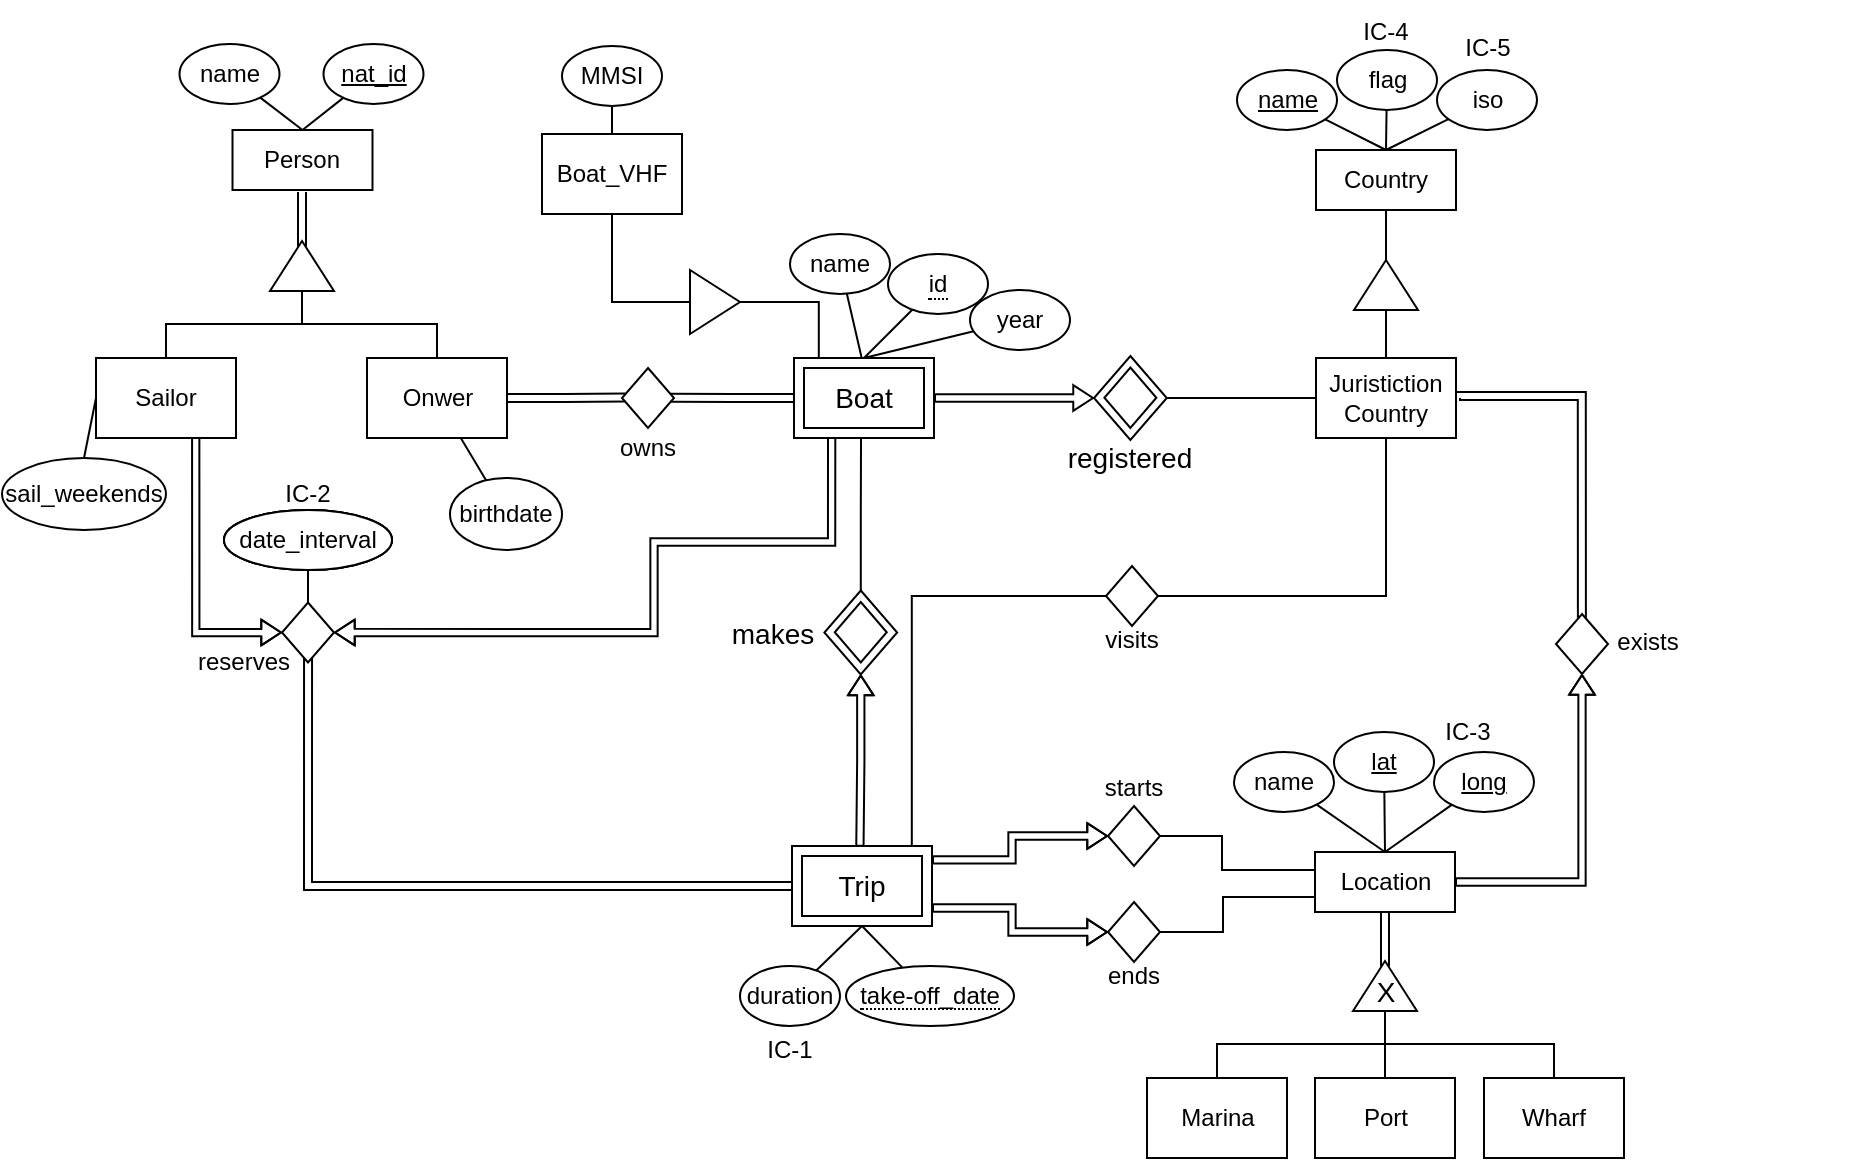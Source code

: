 <mxfile version="15.9.4" type="device"><diagram id="mtO8EmzBldFPsHvV7_26" name="EA-Model"><mxGraphModel dx="1725" dy="529" grid="0" gridSize="4" guides="1" tooltips="1" connect="1" arrows="1" fold="1" page="1" pageScale="1" pageWidth="827" pageHeight="1169" math="0" shadow="0"><root><mxCell id="0"/><mxCell id="1" parent="0"/><mxCell id="zJxWmI2F3YD3vHhMLD6m-106" value="" style="edgeStyle=orthogonalEdgeStyle;rounded=0;orthogonalLoop=1;jettySize=auto;html=1;fontColor=#000000;startArrow=block;startFill=0;endArrow=none;endFill=0;shape=flexArrow;endWidth=14.912;endSize=2.42;width=3.649;startSize=2.956;sourcePerimeterSpacing=0;startWidth=8.221;ignoreEdge=0;shadow=0;sketch=0;sourcePortConstraint=none;targetPortConstraint=none;orthogonal=0;anchorPointDirection=0;entryX=1;entryY=0.5;entryDx=0;entryDy=0;exitX=0.5;exitY=1;exitDx=0;exitDy=0;" parent="1" source="zJxWmI2F3YD3vHhMLD6m-108" target="zJxWmI2F3YD3vHhMLD6m-92" edge="1"><mxGeometry relative="1" as="geometry"><mxPoint x="772" y="486" as="sourcePoint"/><mxPoint x="772.011" y="609.0" as="targetPoint"/><Array as="points"><mxPoint x="772" y="482"/><mxPoint x="772" y="609"/></Array></mxGeometry></mxCell><mxCell id="zJxWmI2F3YD3vHhMLD6m-107" value="" style="group;rounded=1;shadow=0;sketch=0;strokeColor=none;strokeWidth=1;fillColor=none;gradientColor=none;" parent="1" vertex="1" connectable="0"><mxGeometry x="779" y="438" width="130" height="36" as="geometry"/></mxCell><mxCell id="zJxWmI2F3YD3vHhMLD6m-108" value="" style="rhombus;whiteSpace=wrap;html=1;fillColor=default;container=0;rounded=0;shadow=0;sketch=0;strokeColor=default;strokeWidth=1;" parent="zJxWmI2F3YD3vHhMLD6m-107" vertex="1"><mxGeometry x="-20" y="2" width="26" height="30" as="geometry"/></mxCell><mxCell id="zJxWmI2F3YD3vHhMLD6m-109" value="exists" style="text;html=1;strokeColor=none;fillColor=none;align=center;verticalAlign=middle;whiteSpace=wrap;rounded=0;container=0;shadow=0;sketch=0;" parent="zJxWmI2F3YD3vHhMLD6m-107" vertex="1"><mxGeometry x="-7" y="1" width="66" height="30" as="geometry"/></mxCell><mxCell id="zJxWmI2F3YD3vHhMLD6m-112" value="" style="edgeStyle=orthogonalEdgeStyle;rounded=0;orthogonalLoop=1;jettySize=auto;html=1;fontColor=#000000;startArrow=none;startFill=0;endArrow=none;endFill=0;shape=link;startSize=5;shadow=0;sketch=0;sourcePerimeterSpacing=0;entryX=1;entryY=0.5;entryDx=0;entryDy=0;exitX=0.498;exitY=0.063;exitDx=0;exitDy=0;exitPerimeter=0;" parent="1" source="zJxWmI2F3YD3vHhMLD6m-108" target="zJxWmI2F3YD3vHhMLD6m-33" edge="1"><mxGeometry relative="1" as="geometry"><mxPoint x="772" y="438" as="sourcePoint"/><mxPoint x="718" y="366" as="targetPoint"/><Array as="points"><mxPoint x="772" y="331"/></Array></mxGeometry></mxCell><mxCell id="zJxWmI2F3YD3vHhMLD6m-163" value="" style="edgeStyle=orthogonalEdgeStyle;rounded=0;orthogonalLoop=1;jettySize=auto;html=1;fontColor=#000000;startArrow=block;startFill=0;endArrow=none;endFill=0;shape=flexArrow;endWidth=14.912;endSize=2.42;width=3.649;startSize=2.956;sourcePerimeterSpacing=0;startWidth=8.221;ignoreEdge=0;shadow=0;sketch=0;sourcePortConstraint=none;targetPortConstraint=none;orthogonal=0;anchorPointDirection=0;fontSize=14;entryX=1;entryY=0.5;entryDx=0;entryDy=0;exitX=0;exitY=0.5;exitDx=0;exitDy=0;" parent="1" source="zJxWmI2F3YD3vHhMLD6m-165" target="zJxWmI2F3YD3vHhMLD6m-155" edge="1"><mxGeometry relative="1" as="geometry"><mxPoint x="520" y="332" as="sourcePoint"/><mxPoint x="502.021" y="356.0" as="targetPoint"/><Array as="points"/></mxGeometry></mxCell><mxCell id="zJxWmI2F3YD3vHhMLD6m-173" value="" style="edgeStyle=orthogonalEdgeStyle;rounded=0;sketch=0;orthogonalLoop=1;jettySize=auto;html=1;shadow=0;fontSize=14;startArrow=none;startFill=0;endArrow=none;endFill=0;sourcePerimeterSpacing=0;entryX=1;entryY=0.5;entryDx=0;entryDy=0;" parent="1" source="zJxWmI2F3YD3vHhMLD6m-33" target="zJxWmI2F3YD3vHhMLD6m-165" edge="1"><mxGeometry relative="1" as="geometry"/></mxCell><mxCell id="zJxWmI2F3YD3vHhMLD6m-174" value="" style="group;rounded=0;shadow=0;sketch=0;fontSize=14;strokeColor=default;strokeWidth=1;fillColor=none;gradientColor=none;container=0;" parent="1" vertex="1" connectable="0"><mxGeometry x="377" y="556" width="70" height="40" as="geometry"/></mxCell><mxCell id="zJxWmI2F3YD3vHhMLD6m-182" value="" style="edgeStyle=orthogonalEdgeStyle;rounded=0;orthogonalLoop=1;jettySize=auto;html=1;fontColor=#000000;startArrow=block;startFill=0;endArrow=none;endFill=0;shape=flexArrow;endWidth=14.912;endSize=2.42;width=3.649;startSize=2.956;sourcePerimeterSpacing=0;startWidth=8.221;ignoreEdge=0;shadow=0;sketch=0;sourcePortConstraint=none;targetPortConstraint=none;orthogonal=0;anchorPointDirection=0;fontSize=14;exitX=0.5;exitY=1;exitDx=0;exitDy=0;entryX=0.285;entryY=0.009;entryDx=0;entryDy=0;entryPerimeter=0;" parent="1" source="zJxWmI2F3YD3vHhMLD6m-179" edge="1"><mxGeometry relative="1" as="geometry"><mxPoint x="410.771" y="502" as="sourcePoint"/><mxPoint x="410.95" y="556.36" as="targetPoint"/><Array as="points"/></mxGeometry></mxCell><mxCell id="zJxWmI2F3YD3vHhMLD6m-183" value="" style="edgeStyle=orthogonalEdgeStyle;rounded=0;sketch=0;orthogonalLoop=1;jettySize=auto;html=1;shadow=0;fontSize=14;startArrow=none;startFill=0;endArrow=none;endFill=0;sourcePerimeterSpacing=0;entryX=0.293;entryY=0.997;entryDx=0;entryDy=0;entryPerimeter=0;" parent="1" source="zJxWmI2F3YD3vHhMLD6m-179" edge="1"><mxGeometry relative="1" as="geometry"><mxPoint x="411.51" y="351.88" as="targetPoint"/></mxGeometry></mxCell><mxCell id="xn7g9iZV4RgTC4gJWkwB-10" value="" style="edgeStyle=orthogonalEdgeStyle;rounded=0;orthogonalLoop=1;jettySize=auto;html=1;fontColor=#000000;startArrow=block;startFill=0;endArrow=none;endFill=0;shape=flexArrow;endWidth=14.912;endSize=2.42;width=3.649;startSize=2.956;sourcePerimeterSpacing=0;startWidth=8.221;ignoreEdge=0;shadow=0;sketch=0;sourcePortConstraint=none;targetPortConstraint=none;orthogonal=0;anchorPointDirection=0;entryX=1;entryY=0.198;entryDx=0;entryDy=0;entryPerimeter=0;exitX=0;exitY=0.5;exitDx=0;exitDy=0;" parent="1" source="xn7g9iZV4RgTC4gJWkwB-2" edge="1"><mxGeometry relative="1" as="geometry"><mxPoint x="526" y="551" as="sourcePoint"/><mxPoint x="447" y="562.92" as="targetPoint"/><Array as="points"><mxPoint x="487" y="551"/><mxPoint x="487" y="563"/></Array></mxGeometry></mxCell><mxCell id="xn7g9iZV4RgTC4gJWkwB-18" value="" style="edgeStyle=orthogonalEdgeStyle;rounded=0;orthogonalLoop=1;jettySize=auto;html=1;fontColor=#000000;startArrow=none;startFill=0;endArrow=none;endFill=0;entryX=1;entryY=0.5;entryDx=0;entryDy=0;" parent="1" target="xn7g9iZV4RgTC4gJWkwB-2" edge="1"><mxGeometry relative="1" as="geometry"><mxPoint x="636" y="568" as="sourcePoint"/><mxPoint x="592.26" y="558" as="targetPoint"/><Array as="points"><mxPoint x="639" y="568"/><mxPoint x="592" y="568"/><mxPoint x="592" y="551"/></Array></mxGeometry></mxCell><mxCell id="xn7g9iZV4RgTC4gJWkwB-19" value="" style="edgeStyle=orthogonalEdgeStyle;rounded=0;orthogonalLoop=1;jettySize=auto;html=1;fontColor=#000000;startArrow=none;startFill=0;endArrow=none;endFill=0;entryX=1;entryY=0.5;entryDx=0;entryDy=0;exitX=0;exitY=0.75;exitDx=0;exitDy=0;" parent="1" source="zJxWmI2F3YD3vHhMLD6m-92" target="xn7g9iZV4RgTC4gJWkwB-7" edge="1"><mxGeometry relative="1" as="geometry"><mxPoint x="634" y="582" as="sourcePoint"/><mxPoint x="598.26" y="600" as="targetPoint"/><Array as="points"><mxPoint x="592.5" y="582"/><mxPoint x="592.5" y="599"/></Array></mxGeometry></mxCell><mxCell id="xn7g9iZV4RgTC4gJWkwB-26" value="" style="edgeStyle=none;rounded=0;orthogonalLoop=1;jettySize=auto;html=1;endArrow=none;endFill=0;entryX=0.5;entryY=1;entryDx=0;entryDy=0;" parent="1" source="xn7g9iZV4RgTC4gJWkwB-23" target="zJxWmI2F3YD3vHhMLD6m-175" edge="1"><mxGeometry relative="1" as="geometry"/></mxCell><mxCell id="xn7g9iZV4RgTC4gJWkwB-23" value="&lt;div style=&quot;border-bottom: 1px dotted black ; line-height: 1&quot;&gt;take-off_date&lt;/div&gt;" style="ellipse;whiteSpace=wrap;html=1;container=0;" parent="1" vertex="1"><mxGeometry x="404" y="616" width="84" height="30" as="geometry"/></mxCell><mxCell id="xn7g9iZV4RgTC4gJWkwB-25" value="" style="rounded=0;orthogonalLoop=1;jettySize=auto;html=1;endArrow=none;endFill=0;entryX=0.5;entryY=1;entryDx=0;entryDy=0;" parent="1" source="xn7g9iZV4RgTC4gJWkwB-24" target="zJxWmI2F3YD3vHhMLD6m-175" edge="1"><mxGeometry relative="1" as="geometry"/></mxCell><mxCell id="xn7g9iZV4RgTC4gJWkwB-24" value="duration" style="ellipse;whiteSpace=wrap;html=1;container=0;" parent="1" vertex="1"><mxGeometry x="351" y="616" width="50" height="30" as="geometry"/></mxCell><mxCell id="zJxWmI2F3YD3vHhMLD6m-181" value="makes" style="text;html=1;strokeColor=none;fillColor=none;align=center;verticalAlign=middle;whiteSpace=wrap;rounded=0;container=0;shadow=0;sketch=0;fontSize=14;" parent="1" vertex="1"><mxGeometry x="344.19" y="435.25" width="46.81" height="30" as="geometry"/></mxCell><mxCell id="xn7g9iZV4RgTC4gJWkwB-32" value="" style="edgeStyle=orthogonalEdgeStyle;rounded=0;orthogonalLoop=1;jettySize=auto;html=1;fontColor=#000000;startArrow=none;startFill=0;endArrow=none;endFill=0;exitX=0.713;exitY=-0.01;exitDx=0;exitDy=0;exitPerimeter=0;entryX=0;entryY=0.5;entryDx=0;entryDy=0;" parent="1" target="xn7g9iZV4RgTC4gJWkwB-29" edge="1"><mxGeometry relative="1" as="geometry"><mxPoint x="436.91" y="555.6" as="sourcePoint"/><mxPoint x="524" y="431" as="targetPoint"/><Array as="points"><mxPoint x="437" y="431"/></Array></mxGeometry></mxCell><mxCell id="xn7g9iZV4RgTC4gJWkwB-33" value="" style="edgeStyle=orthogonalEdgeStyle;rounded=0;orthogonalLoop=1;jettySize=auto;html=1;fontColor=#000000;startArrow=none;startFill=0;endArrow=none;endFill=0;entryX=0.5;entryY=1;entryDx=0;entryDy=0;exitX=1;exitY=0.5;exitDx=0;exitDy=0;" parent="1" source="xn7g9iZV4RgTC4gJWkwB-29" target="zJxWmI2F3YD3vHhMLD6m-33" edge="1"><mxGeometry relative="1" as="geometry"><mxPoint x="674" y="428" as="sourcePoint"/><mxPoint x="676.26" y="358.1" as="targetPoint"/><Array as="points"><mxPoint x="674" y="431"/></Array></mxGeometry></mxCell><mxCell id="xn7g9iZV4RgTC4gJWkwB-41" value="" style="edgeStyle=orthogonalEdgeStyle;rounded=0;orthogonalLoop=1;jettySize=auto;html=1;fontColor=#000000;startArrow=none;startFill=0;endArrow=none;endFill=0;shape=link;startSize=5;exitX=1;exitY=0.5;exitDx=0;exitDy=0;entryX=0.064;entryY=0.492;entryDx=0;entryDy=0;entryPerimeter=0;" parent="1" source="zJxWmI2F3YD3vHhMLD6m-144" target="xn7g9iZV4RgTC4gJWkwB-39" edge="1"><mxGeometry relative="1" as="geometry"><mxPoint x="320.044" y="389.9" as="sourcePoint"/><mxPoint x="284" y="332" as="targetPoint"/><Array as="points"/></mxGeometry></mxCell><mxCell id="xn7g9iZV4RgTC4gJWkwB-42" value="" style="edgeStyle=orthogonalEdgeStyle;rounded=0;orthogonalLoop=1;jettySize=auto;html=1;fontColor=#000000;startArrow=none;startFill=0;endArrow=none;endFill=0;shape=link;startSize=5;exitX=0;exitY=0.5;exitDx=0;exitDy=0;entryX=0.93;entryY=0.494;entryDx=0;entryDy=0;entryPerimeter=0;" parent="1" source="zJxWmI2F3YD3vHhMLD6m-155" target="xn7g9iZV4RgTC4gJWkwB-39" edge="1"><mxGeometry relative="1" as="geometry"><mxPoint x="372" y="332" as="sourcePoint"/><mxPoint x="324" y="332" as="targetPoint"/><Array as="points"/></mxGeometry></mxCell><mxCell id="zJxWmI2F3YD3vHhMLD6m-135" value="&lt;u&gt;nat_id&lt;/u&gt;" style="ellipse;whiteSpace=wrap;html=1;container=0;" parent="1" vertex="1"><mxGeometry x="142.75" y="155" width="50" height="30" as="geometry"/></mxCell><mxCell id="zJxWmI2F3YD3vHhMLD6m-137" value="Person" style="rounded=0;whiteSpace=wrap;html=1;container=0;" parent="1" vertex="1"><mxGeometry x="97.25" y="198" width="70" height="30" as="geometry"/></mxCell><mxCell id="zJxWmI2F3YD3vHhMLD6m-138" style="edgeStyle=none;rounded=0;orthogonalLoop=1;jettySize=auto;html=1;entryX=0.5;entryY=0;entryDx=0;entryDy=0;endArrow=none;endFill=0;" parent="1" source="zJxWmI2F3YD3vHhMLD6m-135" target="zJxWmI2F3YD3vHhMLD6m-137" edge="1"><mxGeometry relative="1" as="geometry"/></mxCell><mxCell id="zJxWmI2F3YD3vHhMLD6m-140" style="rounded=0;orthogonalLoop=1;jettySize=auto;html=1;endArrow=none;endFill=0;entryX=0.5;entryY=0;entryDx=0;entryDy=0;" parent="1" source="zJxWmI2F3YD3vHhMLD6m-141" target="zJxWmI2F3YD3vHhMLD6m-137" edge="1"><mxGeometry relative="1" as="geometry"/></mxCell><mxCell id="zJxWmI2F3YD3vHhMLD6m-141" value="name" style="ellipse;whiteSpace=wrap;html=1;container=0;" parent="1" vertex="1"><mxGeometry x="70.75" y="155" width="50" height="30" as="geometry"/></mxCell><mxCell id="zJxWmI2F3YD3vHhMLD6m-142" value="Sailor" style="rounded=0;whiteSpace=wrap;html=1;fontColor=#000000;fillColor=default;strokeWidth=1;shadow=0;sketch=0;container=0;" parent="1" vertex="1"><mxGeometry x="29" y="312" width="70" height="40" as="geometry"/></mxCell><mxCell id="zJxWmI2F3YD3vHhMLD6m-144" value="Onwer" style="rounded=0;whiteSpace=wrap;html=1;fontColor=#000000;fillColor=default;strokeWidth=1;shadow=0;sketch=0;container=0;" parent="1" vertex="1"><mxGeometry x="164.5" y="312" width="70" height="40" as="geometry"/></mxCell><mxCell id="zJxWmI2F3YD3vHhMLD6m-148" style="edgeStyle=orthogonalEdgeStyle;rounded=0;orthogonalLoop=1;jettySize=auto;html=1;exitX=0.888;exitY=0.5;exitDx=0;exitDy=0;entryX=0.5;entryY=1;entryDx=0;entryDy=0;fontColor=#000000;startArrow=none;startFill=0;endArrow=none;endFill=0;shape=link;exitPerimeter=0;" parent="1" source="zJxWmI2F3YD3vHhMLD6m-146" edge="1"><mxGeometry relative="1" as="geometry"><mxPoint x="-443" y="-206.5" as="sourcePoint"/><mxPoint x="132" y="229" as="targetPoint"/></mxGeometry></mxCell><mxCell id="zJxWmI2F3YD3vHhMLD6m-149" style="edgeStyle=orthogonalEdgeStyle;rounded=0;sketch=0;orthogonalLoop=1;jettySize=auto;html=1;shadow=0;startArrow=none;startFill=0;endArrow=none;endFill=0;sourcePerimeterSpacing=0;entryX=0;entryY=0.5;entryDx=0;entryDy=0;exitX=0.5;exitY=0;exitDx=0;exitDy=0;" parent="1" source="zJxWmI2F3YD3vHhMLD6m-142" target="zJxWmI2F3YD3vHhMLD6m-146" edge="1"><mxGeometry relative="1" as="geometry"><mxPoint x="-446" y="-215" as="targetPoint"/><Array as="points"><mxPoint x="64" y="295"/><mxPoint x="132" y="295"/></Array></mxGeometry></mxCell><mxCell id="zJxWmI2F3YD3vHhMLD6m-151" style="edgeStyle=orthogonalEdgeStyle;rounded=0;sketch=0;orthogonalLoop=1;jettySize=auto;html=1;entryX=0;entryY=0.5;entryDx=0;entryDy=0;shadow=0;startArrow=none;startFill=0;endArrow=none;endFill=0;sourcePerimeterSpacing=0;exitX=0.5;exitY=0;exitDx=0;exitDy=0;" parent="1" source="zJxWmI2F3YD3vHhMLD6m-144" target="zJxWmI2F3YD3vHhMLD6m-146" edge="1"><mxGeometry relative="1" as="geometry"><Array as="points"><mxPoint x="200" y="295"/><mxPoint x="132" y="295"/></Array></mxGeometry></mxCell><mxCell id="xn7g9iZV4RgTC4gJWkwB-51" value="" style="edgeStyle=orthogonalEdgeStyle;rounded=0;orthogonalLoop=1;jettySize=auto;html=1;fontColor=#000000;startArrow=block;startFill=0;endArrow=none;endFill=0;shape=flexArrow;endWidth=14.912;endSize=2.42;width=3.649;startSize=2.956;sourcePerimeterSpacing=0;startWidth=8.221;ignoreEdge=0;shadow=0;sketch=0;sourcePortConstraint=none;targetPortConstraint=none;orthogonal=0;anchorPointDirection=0;bendable=1;exitX=0;exitY=0.5;exitDx=0;exitDy=0;entryX=0.498;entryY=0.986;entryDx=0;entryDy=0;entryPerimeter=0;" parent="1" source="xn7g9iZV4RgTC4gJWkwB-45" edge="1"><mxGeometry relative="1" as="geometry"><mxPoint x="137" y="449.25" as="sourcePoint"/><mxPoint x="78.86" y="351.44" as="targetPoint"/><Array as="points"><mxPoint x="79" y="449"/></Array></mxGeometry></mxCell><mxCell id="T82zshx75YJD7q8zzaBY-1" value="" style="edgeStyle=orthogonalEdgeStyle;rounded=0;orthogonalLoop=1;jettySize=auto;html=1;fontColor=#000000;startArrow=block;startFill=0;endArrow=none;endFill=0;shape=flexArrow;endWidth=14.912;endSize=2.42;width=3.649;startSize=2.956;sourcePerimeterSpacing=0;startWidth=8.221;ignoreEdge=0;shadow=0;sketch=0;sourcePortConstraint=none;targetPortConstraint=none;orthogonal=0;anchorPointDirection=0;exitX=1;exitY=0.5;exitDx=0;exitDy=0;entryX=0.269;entryY=0.986;entryDx=0;entryDy=0;entryPerimeter=0;" parent="1" source="xn7g9iZV4RgTC4gJWkwB-45" target="zJxWmI2F3YD3vHhMLD6m-155" edge="1"><mxGeometry relative="1" as="geometry"><mxPoint x="164" y="448" as="sourcePoint"/><mxPoint x="396" y="360" as="targetPoint"/><Array as="points"><mxPoint x="308" y="449"/><mxPoint x="308" y="404"/><mxPoint x="396" y="404"/></Array></mxGeometry></mxCell><mxCell id="xn7g9iZV4RgTC4gJWkwB-46" value="reserves" style="text;html=1;strokeColor=none;fillColor=none;align=center;verticalAlign=middle;whiteSpace=wrap;rounded=0;container=0;" parent="1" vertex="1"><mxGeometry x="50" y="449" width="106" height="30" as="geometry"/></mxCell><mxCell id="xn7g9iZV4RgTC4gJWkwB-45" value="" style="rhombus;whiteSpace=wrap;html=1;fillColor=none;container=0;rounded=0;" parent="1" vertex="1"><mxGeometry x="122" y="434.25" width="26" height="30" as="geometry"/></mxCell><mxCell id="T82zshx75YJD7q8zzaBY-2" value="" style="edgeStyle=orthogonalEdgeStyle;rounded=0;orthogonalLoop=1;jettySize=auto;html=1;fontColor=#000000;startArrow=none;startFill=0;endArrow=none;endFill=0;shape=link;startSize=5;entryX=0.501;entryY=0.927;entryDx=0;entryDy=0;entryPerimeter=0;exitX=0;exitY=0.5;exitDx=0;exitDy=0;" parent="1" source="zJxWmI2F3YD3vHhMLD6m-175" target="xn7g9iZV4RgTC4gJWkwB-45" edge="1"><mxGeometry relative="1" as="geometry"><mxPoint x="135" y="584" as="sourcePoint"/><mxPoint x="135.114" y="504" as="targetPoint"/><Array as="points"/></mxGeometry></mxCell><mxCell id="T82zshx75YJD7q8zzaBY-3" value="date_interval" style="ellipse;whiteSpace=wrap;html=1;container=0;" parent="1" vertex="1"><mxGeometry x="93" y="388" width="84" height="30" as="geometry"/></mxCell><mxCell id="T82zshx75YJD7q8zzaBY-5" value="" style="edgeStyle=orthogonalEdgeStyle;rounded=0;orthogonalLoop=1;jettySize=auto;html=1;fontColor=#000000;startArrow=none;startFill=0;endArrow=none;endFill=0;exitX=0.5;exitY=0;exitDx=0;exitDy=0;entryX=0.5;entryY=1;entryDx=0;entryDy=0;" parent="1" source="xn7g9iZV4RgTC4gJWkwB-45" target="T82zshx75YJD7q8zzaBY-3" edge="1"><mxGeometry relative="1" as="geometry"><mxPoint x="168.0" y="477.9" as="sourcePoint"/><mxPoint x="135" y="420" as="targetPoint"/><Array as="points"/></mxGeometry></mxCell><mxCell id="T82zshx75YJD7q8zzaBY-6" value="IC-2" style="text;html=1;strokeColor=none;fillColor=none;align=center;verticalAlign=middle;whiteSpace=wrap;rounded=0;fontColor=#000000;container=0;" parent="1" vertex="1"><mxGeometry x="112" y="365" width="46" height="30" as="geometry"/></mxCell><mxCell id="T82zshx75YJD7q8zzaBY-7" value="IC-1" style="text;html=1;strokeColor=none;fillColor=none;align=center;verticalAlign=middle;whiteSpace=wrap;rounded=0;fontColor=#000000;container=0;" parent="1" vertex="1"><mxGeometry x="353" y="643" width="46" height="30" as="geometry"/></mxCell><mxCell id="vhLkZkpWc89XIoJ8tT74-11" value="" style="triangle;whiteSpace=wrap;html=1;rotation=0;direction=east;container=0;" parent="1" vertex="1"><mxGeometry x="326" y="268" width="25" height="32" as="geometry"/></mxCell><mxCell id="vhLkZkpWc89XIoJ8tT74-14" value="" style="edgeStyle=orthogonalEdgeStyle;rounded=0;orthogonalLoop=1;jettySize=auto;html=1;endArrow=none;endFill=0;entryX=0;entryY=0.5;entryDx=0;entryDy=0;" parent="1" source="vhLkZkpWc89XIoJ8tT74-1" target="vhLkZkpWc89XIoJ8tT74-11" edge="1"><mxGeometry relative="1" as="geometry"><mxPoint x="308" y="260" as="targetPoint"/><Array as="points"><mxPoint x="287" y="284"/></Array></mxGeometry></mxCell><mxCell id="vhLkZkpWc89XIoJ8tT74-16" style="edgeStyle=none;rounded=0;orthogonalLoop=1;jettySize=auto;html=1;entryX=0.5;entryY=0;entryDx=0;entryDy=0;endArrow=none;endFill=0;" parent="1" source="vhLkZkpWc89XIoJ8tT74-5" target="zJxWmI2F3YD3vHhMLD6m-155" edge="1"><mxGeometry relative="1" as="geometry"/></mxCell><mxCell id="vhLkZkpWc89XIoJ8tT74-5" value="year" style="ellipse;whiteSpace=wrap;html=1;container=0;" parent="1" vertex="1"><mxGeometry x="466" y="278" width="50" height="30" as="geometry"/></mxCell><mxCell id="vhLkZkpWc89XIoJ8tT74-17" style="edgeStyle=none;rounded=0;orthogonalLoop=1;jettySize=auto;html=1;entryX=0.5;entryY=0;entryDx=0;entryDy=0;endArrow=none;endFill=0;" parent="1" source="vhLkZkpWc89XIoJ8tT74-6" target="zJxWmI2F3YD3vHhMLD6m-155" edge="1"><mxGeometry relative="1" as="geometry"/></mxCell><mxCell id="vhLkZkpWc89XIoJ8tT74-6" value="&lt;div style=&quot;border-bottom: 1px dotted black&quot;&gt;id&lt;/div&gt;" style="ellipse;whiteSpace=wrap;html=1;container=0;" parent="1" vertex="1"><mxGeometry x="425" y="260" width="50" height="30" as="geometry"/></mxCell><mxCell id="vhLkZkpWc89XIoJ8tT74-15" style="rounded=0;orthogonalLoop=1;jettySize=auto;html=1;entryX=0.5;entryY=0;entryDx=0;entryDy=0;endArrow=none;endFill=0;" parent="1" source="vhLkZkpWc89XIoJ8tT74-10" target="zJxWmI2F3YD3vHhMLD6m-156" edge="1"><mxGeometry relative="1" as="geometry"/></mxCell><mxCell id="vhLkZkpWc89XIoJ8tT74-10" value="name" style="ellipse;whiteSpace=wrap;html=1;container=0;" parent="1" vertex="1"><mxGeometry x="376" y="250" width="50" height="30" as="geometry"/></mxCell><mxCell id="zJxWmI2F3YD3vHhMLD6m-154" value="" style="group;rounded=0;shadow=0;sketch=0;fontSize=14;strokeColor=default;strokeWidth=1;fillColor=default;gradientColor=none;container=0;" parent="1" vertex="1" connectable="0"><mxGeometry x="378" y="312" width="70" height="40" as="geometry"/></mxCell><mxCell id="vhLkZkpWc89XIoJ8tT74-13" style="edgeStyle=orthogonalEdgeStyle;rounded=0;orthogonalLoop=1;jettySize=auto;html=1;entryX=0.52;entryY=0;entryDx=0;entryDy=0;entryPerimeter=0;endArrow=none;endFill=0;" parent="1" source="vhLkZkpWc89XIoJ8tT74-11" edge="1"><mxGeometry relative="1" as="geometry"><mxPoint x="390.4" y="312" as="targetPoint"/><Array as="points"><mxPoint x="390" y="284"/></Array></mxGeometry></mxCell><mxCell id="_oi1t7SyCfemKxTEH7Dt-3" style="rounded=0;orthogonalLoop=1;jettySize=auto;html=1;exitX=0.5;exitY=0;exitDx=0;exitDy=0;endArrow=none;endFill=0;entryX=0;entryY=0.5;entryDx=0;entryDy=0;" edge="1" parent="1" source="_oi1t7SyCfemKxTEH7Dt-1" target="zJxWmI2F3YD3vHhMLD6m-142"><mxGeometry relative="1" as="geometry"><mxPoint x="37" y="353" as="targetPoint"/></mxGeometry></mxCell><mxCell id="_oi1t7SyCfemKxTEH7Dt-1" value="sail_weekends" style="ellipse;whiteSpace=wrap;html=1;container=0;" vertex="1" parent="1"><mxGeometry x="-18" y="362" width="82" height="36" as="geometry"/></mxCell><mxCell id="_oi1t7SyCfemKxTEH7Dt-10" value="" style="edgeStyle=none;rounded=0;orthogonalLoop=1;jettySize=auto;html=1;endArrow=none;endFill=0;" edge="1" parent="1" source="_oi1t7SyCfemKxTEH7Dt-4" target="zJxWmI2F3YD3vHhMLD6m-144"><mxGeometry relative="1" as="geometry"/></mxCell><mxCell id="_oi1t7SyCfemKxTEH7Dt-4" value="birthdate" style="ellipse;whiteSpace=wrap;html=1;container=0;" vertex="1" parent="1"><mxGeometry x="206" y="372" width="56" height="36" as="geometry"/></mxCell><mxCell id="_oi1t7SyCfemKxTEH7Dt-5" value="date_interval" style="ellipse;whiteSpace=wrap;html=1;container=0;" vertex="1" parent="1"><mxGeometry x="93" y="388" width="84" height="30" as="geometry"/></mxCell><mxCell id="_oi1t7SyCfemKxTEH7Dt-7" value="date_interval" style="ellipse;whiteSpace=wrap;html=1;container=0;" vertex="1" parent="1"><mxGeometry x="93" y="388" width="84" height="30" as="geometry"/></mxCell><mxCell id="T82zshx75YJD7q8zzaBY-8" value="IC-4" style="text;html=1;strokeColor=none;fillColor=none;align=center;verticalAlign=middle;whiteSpace=wrap;rounded=0;fontColor=#000000;container=0;" parent="1" vertex="1"><mxGeometry x="651" y="133" width="45.75" height="32" as="geometry"/></mxCell><mxCell id="zJxWmI2F3YD3vHhMLD6m-99" value="Marina" style="rounded=0;whiteSpace=wrap;html=1;fontColor=#000000;fillColor=default;strokeWidth=1;shadow=0;sketch=0;container=0;" parent="1" vertex="1"><mxGeometry x="554.5" y="672" width="70" height="40" as="geometry"/></mxCell><mxCell id="zJxWmI2F3YD3vHhMLD6m-100" value="Port" style="rounded=0;whiteSpace=wrap;html=1;fontColor=#000000;fillColor=default;strokeWidth=1;shadow=0;sketch=0;container=0;" parent="1" vertex="1"><mxGeometry x="638.5" y="672" width="70" height="40" as="geometry"/></mxCell><mxCell id="zJxWmI2F3YD3vHhMLD6m-101" value="Wharf" style="rounded=0;whiteSpace=wrap;html=1;fontColor=#000000;fillColor=default;strokeWidth=1;shadow=0;sketch=0;container=0;" parent="1" vertex="1"><mxGeometry x="723" y="672" width="70" height="40" as="geometry"/></mxCell><mxCell id="zJxWmI2F3YD3vHhMLD6m-10" style="edgeStyle=orthogonalEdgeStyle;rounded=0;orthogonalLoop=1;jettySize=auto;html=1;exitX=0.888;exitY=0.5;exitDx=0;exitDy=0;entryX=0.5;entryY=1;entryDx=0;entryDy=0;fontColor=#000000;startArrow=none;startFill=0;endArrow=none;endFill=0;shape=link;exitPerimeter=0;" parent="1" source="zJxWmI2F3YD3vHhMLD6m-96" target="zJxWmI2F3YD3vHhMLD6m-92" edge="1"><mxGeometry relative="1" as="geometry"><mxPoint x="673" y="651.5" as="sourcePoint"/><mxPoint x="676" y="589" as="targetPoint"/></mxGeometry></mxCell><mxCell id="zJxWmI2F3YD3vHhMLD6m-105" style="edgeStyle=orthogonalEdgeStyle;rounded=0;sketch=0;orthogonalLoop=1;jettySize=auto;html=1;shadow=0;startArrow=none;startFill=0;endArrow=none;endFill=0;sourcePerimeterSpacing=0;entryX=0;entryY=0.5;entryDx=0;entryDy=0;" parent="1" source="zJxWmI2F3YD3vHhMLD6m-99" target="zJxWmI2F3YD3vHhMLD6m-96" edge="1"><mxGeometry relative="1" as="geometry"><mxPoint x="670" y="643" as="targetPoint"/><Array as="points"><mxPoint x="590" y="655"/><mxPoint x="674" y="655"/></Array></mxGeometry></mxCell><mxCell id="zJxWmI2F3YD3vHhMLD6m-103" style="edgeStyle=none;rounded=0;sketch=0;orthogonalLoop=1;jettySize=auto;html=1;shadow=0;startArrow=none;startFill=0;endArrow=none;endFill=0;sourcePerimeterSpacing=0;entryX=0.5;entryY=0;entryDx=0;entryDy=0;exitX=0;exitY=0.5;exitDx=0;exitDy=0;" parent="1" source="zJxWmI2F3YD3vHhMLD6m-96" target="zJxWmI2F3YD3vHhMLD6m-100" edge="1"><mxGeometry relative="1" as="geometry"><mxPoint x="672.286" y="638.381" as="sourcePoint"/><mxPoint x="674" y="655" as="targetPoint"/></mxGeometry></mxCell><mxCell id="zJxWmI2F3YD3vHhMLD6m-104" style="edgeStyle=orthogonalEdgeStyle;rounded=0;sketch=0;orthogonalLoop=1;jettySize=auto;html=1;entryX=0;entryY=0.5;entryDx=0;entryDy=0;shadow=0;startArrow=none;startFill=0;endArrow=none;endFill=0;sourcePerimeterSpacing=0;" parent="1" source="zJxWmI2F3YD3vHhMLD6m-101" target="zJxWmI2F3YD3vHhMLD6m-96" edge="1"><mxGeometry relative="1" as="geometry"><Array as="points"><mxPoint x="758" y="655"/><mxPoint x="674" y="655"/></Array></mxGeometry></mxCell><mxCell id="zJxWmI2F3YD3vHhMLD6m-89" value="&lt;u&gt;long&lt;/u&gt;" style="ellipse;whiteSpace=wrap;html=1;container=0;" parent="1" vertex="1"><mxGeometry x="698" y="509" width="50" height="30" as="geometry"/></mxCell><mxCell id="zJxWmI2F3YD3vHhMLD6m-91" value="&lt;u&gt;lat&lt;/u&gt;" style="ellipse;whiteSpace=wrap;html=1;container=0;" parent="1" vertex="1"><mxGeometry x="648" y="499" width="50" height="30" as="geometry"/></mxCell><mxCell id="zJxWmI2F3YD3vHhMLD6m-92" value="Location" style="rounded=0;whiteSpace=wrap;html=1;container=0;" parent="1" vertex="1"><mxGeometry x="638.5" y="559" width="70" height="30" as="geometry"/></mxCell><mxCell id="zJxWmI2F3YD3vHhMLD6m-88" style="edgeStyle=none;rounded=0;orthogonalLoop=1;jettySize=auto;html=1;entryX=0.5;entryY=0;entryDx=0;entryDy=0;endArrow=none;endFill=0;" parent="1" source="zJxWmI2F3YD3vHhMLD6m-89" target="zJxWmI2F3YD3vHhMLD6m-92" edge="1"><mxGeometry relative="1" as="geometry"/></mxCell><mxCell id="zJxWmI2F3YD3vHhMLD6m-90" style="edgeStyle=none;rounded=0;orthogonalLoop=1;jettySize=auto;html=1;entryX=0.5;entryY=0;entryDx=0;entryDy=0;endArrow=none;endFill=0;" parent="1" source="zJxWmI2F3YD3vHhMLD6m-91" target="zJxWmI2F3YD3vHhMLD6m-92" edge="1"><mxGeometry relative="1" as="geometry"/></mxCell><mxCell id="zJxWmI2F3YD3vHhMLD6m-93" style="rounded=0;orthogonalLoop=1;jettySize=auto;html=1;endArrow=none;endFill=0;entryX=0.5;entryY=0;entryDx=0;entryDy=0;" parent="1" source="zJxWmI2F3YD3vHhMLD6m-94" target="zJxWmI2F3YD3vHhMLD6m-92" edge="1"><mxGeometry relative="1" as="geometry"/></mxCell><mxCell id="zJxWmI2F3YD3vHhMLD6m-94" value="name" style="ellipse;whiteSpace=wrap;html=1;container=0;" parent="1" vertex="1"><mxGeometry x="598" y="509" width="50" height="30" as="geometry"/></mxCell><mxCell id="zJxWmI2F3YD3vHhMLD6m-2" value="IC-3" style="text;html=1;strokeColor=none;fillColor=none;align=center;verticalAlign=middle;whiteSpace=wrap;rounded=0;fontColor=#000000;container=0;" parent="1" vertex="1"><mxGeometry x="692" y="484" width="46" height="30" as="geometry"/></mxCell><mxCell id="zJxWmI2F3YD3vHhMLD6m-23" value="" style="triangle;whiteSpace=wrap;html=1;rotation=-90;container=0;" parent="1" vertex="1"><mxGeometry x="661.5" y="259.5" width="25" height="32" as="geometry"/></mxCell><mxCell id="zJxWmI2F3YD3vHhMLD6m-33" value="Juristiction Country" style="rounded=0;whiteSpace=wrap;html=1;fontColor=#000000;fillColor=default;allowArrows=1;container=0;" parent="1" vertex="1"><mxGeometry x="639" y="312" width="70" height="40" as="geometry"/></mxCell><mxCell id="zJxWmI2F3YD3vHhMLD6m-79" style="edgeStyle=none;rounded=0;sketch=0;orthogonalLoop=1;jettySize=auto;html=1;shadow=0;startArrow=none;startFill=0;endArrow=none;endFill=0;sourcePerimeterSpacing=0;" parent="1" source="zJxWmI2F3YD3vHhMLD6m-23" target="zJxWmI2F3YD3vHhMLD6m-33" edge="1"><mxGeometry relative="1" as="geometry"/></mxCell><mxCell id="zJxWmI2F3YD3vHhMLD6m-22" style="edgeStyle=orthogonalEdgeStyle;rounded=0;orthogonalLoop=1;jettySize=auto;html=1;exitX=1;exitY=0.5;exitDx=0;exitDy=0;fontColor=#000000;startArrow=none;startFill=0;endArrow=none;endFill=0;" parent="1" source="zJxWmI2F3YD3vHhMLD6m-23" target="zJxWmI2F3YD3vHhMLD6m-26" edge="1"><mxGeometry relative="1" as="geometry"/></mxCell><mxCell id="zJxWmI2F3YD3vHhMLD6m-24" value="iso" style="ellipse;whiteSpace=wrap;html=1;container=0;" parent="1" vertex="1"><mxGeometry x="699.5" y="168" width="50" height="30" as="geometry"/></mxCell><mxCell id="zJxWmI2F3YD3vHhMLD6m-25" value="flag" style="ellipse;whiteSpace=wrap;html=1;container=0;" parent="1" vertex="1"><mxGeometry x="649.5" y="158" width="50" height="30" as="geometry"/></mxCell><mxCell id="zJxWmI2F3YD3vHhMLD6m-26" value="Country" style="rounded=0;whiteSpace=wrap;html=1;container=0;" parent="1" vertex="1"><mxGeometry x="639" y="208" width="70" height="30" as="geometry"/></mxCell><mxCell id="zJxWmI2F3YD3vHhMLD6m-38" style="edgeStyle=none;rounded=0;orthogonalLoop=1;jettySize=auto;html=1;entryX=0.5;entryY=0;entryDx=0;entryDy=0;endArrow=none;endFill=0;" parent="1" source="zJxWmI2F3YD3vHhMLD6m-24" target="zJxWmI2F3YD3vHhMLD6m-26" edge="1"><mxGeometry relative="1" as="geometry"/></mxCell><mxCell id="zJxWmI2F3YD3vHhMLD6m-37" style="edgeStyle=none;rounded=0;orthogonalLoop=1;jettySize=auto;html=1;entryX=0.5;entryY=0;entryDx=0;entryDy=0;endArrow=none;endFill=0;" parent="1" source="zJxWmI2F3YD3vHhMLD6m-25" target="zJxWmI2F3YD3vHhMLD6m-26" edge="1"><mxGeometry relative="1" as="geometry"/></mxCell><mxCell id="zJxWmI2F3YD3vHhMLD6m-36" style="rounded=0;orthogonalLoop=1;jettySize=auto;html=1;endArrow=none;endFill=0;entryX=0.5;entryY=0;entryDx=0;entryDy=0;" parent="1" source="zJxWmI2F3YD3vHhMLD6m-34" target="zJxWmI2F3YD3vHhMLD6m-26" edge="1"><mxGeometry relative="1" as="geometry"/></mxCell><mxCell id="zJxWmI2F3YD3vHhMLD6m-34" value="&lt;u&gt;name&lt;/u&gt;" style="ellipse;whiteSpace=wrap;html=1;container=0;" parent="1" vertex="1"><mxGeometry x="599.5" y="168" width="50" height="30" as="geometry"/></mxCell><mxCell id="T82zshx75YJD7q8zzaBY-9" value="IC-5" style="text;html=1;strokeColor=none;fillColor=none;align=center;verticalAlign=middle;whiteSpace=wrap;rounded=0;fontColor=#000000;container=0;" parent="1" vertex="1"><mxGeometry x="701.5" y="142" width="46" height="30" as="geometry"/></mxCell><mxCell id="zJxWmI2F3YD3vHhMLD6m-96" value="&lt;p style=&quot;line-height: 0&quot;&gt;&lt;br&gt;&lt;/p&gt;" style="triangle;whiteSpace=wrap;html=1;rotation=-90;rounded=0;shadow=0;sketch=0;strokeWidth=1;fillColor=default;gradientColor=none;strokeColor=default;portConstraintRotation=1;snapToPoint=1;container=0;" parent="1" vertex="1"><mxGeometry x="661" y="610" width="25" height="32" as="geometry"/></mxCell><mxCell id="zJxWmI2F3YD3vHhMLD6m-113" value="&lt;font style=&quot;font-size: 14px&quot;&gt;X&lt;/font&gt;" style="text;html=1;strokeColor=none;fillColor=none;align=center;verticalAlign=middle;whiteSpace=wrap;rounded=0;shadow=0;sketch=0;container=0;" parent="1" vertex="1"><mxGeometry x="643.5" y="614" width="60" height="30" as="geometry"/></mxCell><mxCell id="zJxWmI2F3YD3vHhMLD6m-165" value="" style="rhombus;whiteSpace=wrap;html=1;fillColor=none;container=0;rounded=0;shadow=0;sketch=0;fontSize=14;strokeColor=default;strokeWidth=1;" parent="1" vertex="1"><mxGeometry x="528" y="311" width="36.39" height="42" as="geometry"/></mxCell><mxCell id="zJxWmI2F3YD3vHhMLD6m-166" value="" style="rhombus;whiteSpace=wrap;html=1;fillColor=none;container=0;rounded=0;shadow=0;sketch=0;fontSize=14;strokeColor=default;strokeWidth=1;" parent="1" vertex="1"><mxGeometry x="533.19" y="316.75" width="26" height="30.25" as="geometry"/></mxCell><mxCell id="zJxWmI2F3YD3vHhMLD6m-167" value="registered" style="text;html=1;strokeColor=none;fillColor=none;align=center;verticalAlign=middle;whiteSpace=wrap;rounded=0;container=0;shadow=0;sketch=0;fontSize=14;" parent="1" vertex="1"><mxGeometry x="499.19" y="347" width="94" height="30" as="geometry"/></mxCell><mxCell id="zJxWmI2F3YD3vHhMLD6m-175" value="" style="rounded=0;whiteSpace=wrap;html=1;fontColor=#000000;fillColor=default;strokeWidth=1;shadow=0;sketch=0;fontSize=14;container=0;" parent="1" vertex="1"><mxGeometry x="377" y="556" width="70" height="40" as="geometry"/></mxCell><mxCell id="zJxWmI2F3YD3vHhMLD6m-176" value="&lt;span&gt;Trip&lt;br&gt;&lt;/span&gt;" style="rounded=0;whiteSpace=wrap;html=1;fontColor=#000000;fillColor=default;strokeWidth=1;shadow=0;sketch=0;fontSize=14;container=0;" parent="1" vertex="1"><mxGeometry x="382" y="561" width="60" height="30" as="geometry"/></mxCell><mxCell id="xn7g9iZV4RgTC4gJWkwB-16" value="" style="edgeStyle=orthogonalEdgeStyle;rounded=0;orthogonalLoop=1;jettySize=auto;html=1;fontColor=#000000;startArrow=block;startFill=0;endArrow=none;endFill=0;shape=flexArrow;endWidth=14.912;endSize=2.42;width=3.649;startSize=2.956;sourcePerimeterSpacing=0;startWidth=8.221;ignoreEdge=0;shadow=0;sketch=0;sourcePortConstraint=none;targetPortConstraint=none;orthogonal=0;anchorPointDirection=0;entryX=1;entryY=0.198;entryDx=0;entryDy=0;entryPerimeter=0;exitX=0;exitY=0.5;exitDx=0;exitDy=0;" parent="1" source="xn7g9iZV4RgTC4gJWkwB-7" edge="1"><mxGeometry relative="1" as="geometry"><mxPoint x="526" y="599.09" as="sourcePoint"/><mxPoint x="447" y="587.01" as="targetPoint"/><Array as="points"><mxPoint x="487" y="599"/><mxPoint x="487" y="587"/></Array></mxGeometry></mxCell><mxCell id="zJxWmI2F3YD3vHhMLD6m-179" value="" style="rhombus;whiteSpace=wrap;html=1;fillColor=none;container=0;rounded=0;shadow=0;sketch=0;fontSize=14;strokeColor=default;strokeWidth=1;" parent="1" vertex="1"><mxGeometry x="393.19" y="428.25" width="36.39" height="42" as="geometry"/></mxCell><mxCell id="zJxWmI2F3YD3vHhMLD6m-180" value="" style="rhombus;whiteSpace=wrap;html=1;fillColor=none;container=0;rounded=0;shadow=0;sketch=0;fontSize=14;strokeColor=default;strokeWidth=1;" parent="1" vertex="1"><mxGeometry x="398.38" y="434" width="26" height="30.25" as="geometry"/></mxCell><mxCell id="xn7g9iZV4RgTC4gJWkwB-3" value="starts" style="text;html=1;strokeColor=none;fillColor=none;align=center;verticalAlign=middle;whiteSpace=wrap;rounded=0;container=0;" parent="1" vertex="1"><mxGeometry x="524" y="512" width="48" height="30" as="geometry"/></mxCell><mxCell id="xn7g9iZV4RgTC4gJWkwB-2" value="" style="rhombus;whiteSpace=wrap;html=1;fillColor=none;container=0;rounded=0;" parent="1" vertex="1"><mxGeometry x="535" y="536" width="26" height="30" as="geometry"/></mxCell><mxCell id="xn7g9iZV4RgTC4gJWkwB-6" value="ends" style="text;html=1;strokeColor=none;fillColor=none;align=center;verticalAlign=middle;whiteSpace=wrap;rounded=0;container=0;" parent="1" vertex="1"><mxGeometry x="524" y="606" width="48" height="30" as="geometry"/></mxCell><mxCell id="xn7g9iZV4RgTC4gJWkwB-7" value="" style="rhombus;whiteSpace=wrap;html=1;fillColor=none;container=0;rounded=0;" parent="1" vertex="1"><mxGeometry x="535" y="584" width="26" height="30" as="geometry"/></mxCell><mxCell id="xn7g9iZV4RgTC4gJWkwB-30" value="visits" style="text;html=1;strokeColor=none;fillColor=none;align=center;verticalAlign=middle;whiteSpace=wrap;rounded=0;container=0;" parent="1" vertex="1"><mxGeometry x="494" y="438" width="106" height="30" as="geometry"/></mxCell><mxCell id="xn7g9iZV4RgTC4gJWkwB-29" value="" style="rhombus;whiteSpace=wrap;html=1;fillColor=none;container=0;rounded=0;" parent="1" vertex="1"><mxGeometry x="534" y="416" width="26" height="30" as="geometry"/></mxCell><mxCell id="xn7g9iZV4RgTC4gJWkwB-38" value="owns" style="text;html=1;strokeColor=none;fillColor=none;align=center;verticalAlign=middle;whiteSpace=wrap;rounded=0;container=0;" parent="1" vertex="1"><mxGeometry x="252" y="342" width="106" height="30" as="geometry"/></mxCell><mxCell id="xn7g9iZV4RgTC4gJWkwB-39" value="" style="rhombus;whiteSpace=wrap;html=1;fillColor=none;container=0;rounded=0;" parent="1" vertex="1"><mxGeometry x="292" y="317" width="26" height="30" as="geometry"/></mxCell><mxCell id="zJxWmI2F3YD3vHhMLD6m-146" value="&lt;p style=&quot;line-height: 0&quot;&gt;&lt;br&gt;&lt;/p&gt;" style="triangle;whiteSpace=wrap;html=1;rotation=-90;rounded=0;shadow=0;sketch=0;strokeWidth=1;fillColor=default;gradientColor=none;strokeColor=default;portConstraintRotation=1;snapToPoint=1;container=0;" parent="1" vertex="1"><mxGeometry x="119.5" y="250" width="25" height="32" as="geometry"/></mxCell><mxCell id="vhLkZkpWc89XIoJ8tT74-1" value="Boat_VHF" style="rounded=0;whiteSpace=wrap;html=1;fontColor=#000000;fillColor=default;strokeWidth=1;container=0;" parent="1" vertex="1"><mxGeometry x="252" y="200" width="70" height="40" as="geometry"/></mxCell><mxCell id="vhLkZkpWc89XIoJ8tT74-2" value="MMSI" style="ellipse;whiteSpace=wrap;html=1;container=0;" parent="1" vertex="1"><mxGeometry x="262" y="156" width="50" height="30" as="geometry"/></mxCell><mxCell id="vhLkZkpWc89XIoJ8tT74-3" style="edgeStyle=none;rounded=0;orthogonalLoop=1;jettySize=auto;html=1;endArrow=none;endFill=0;entryX=0.5;entryY=0;entryDx=0;entryDy=0;" parent="1" source="vhLkZkpWc89XIoJ8tT74-2" target="vhLkZkpWc89XIoJ8tT74-1" edge="1"><mxGeometry relative="1" as="geometry"><mxPoint x="300" y="184" as="targetPoint"/></mxGeometry></mxCell><mxCell id="zJxWmI2F3YD3vHhMLD6m-155" value="" style="rounded=0;whiteSpace=wrap;html=1;fontColor=#000000;fillColor=default;strokeWidth=1;shadow=0;sketch=0;fontSize=14;container=0;" parent="1" vertex="1"><mxGeometry x="378" y="312" width="70" height="40" as="geometry"/></mxCell><mxCell id="zJxWmI2F3YD3vHhMLD6m-156" value="&lt;span&gt;Boat&lt;br&gt;&lt;/span&gt;" style="rounded=0;whiteSpace=wrap;html=1;fontColor=#000000;fillColor=default;strokeWidth=1;shadow=0;sketch=0;fontSize=14;container=0;" parent="1" vertex="1"><mxGeometry x="383" y="317" width="60" height="30" as="geometry"/></mxCell></root></mxGraphModel></diagram></mxfile>